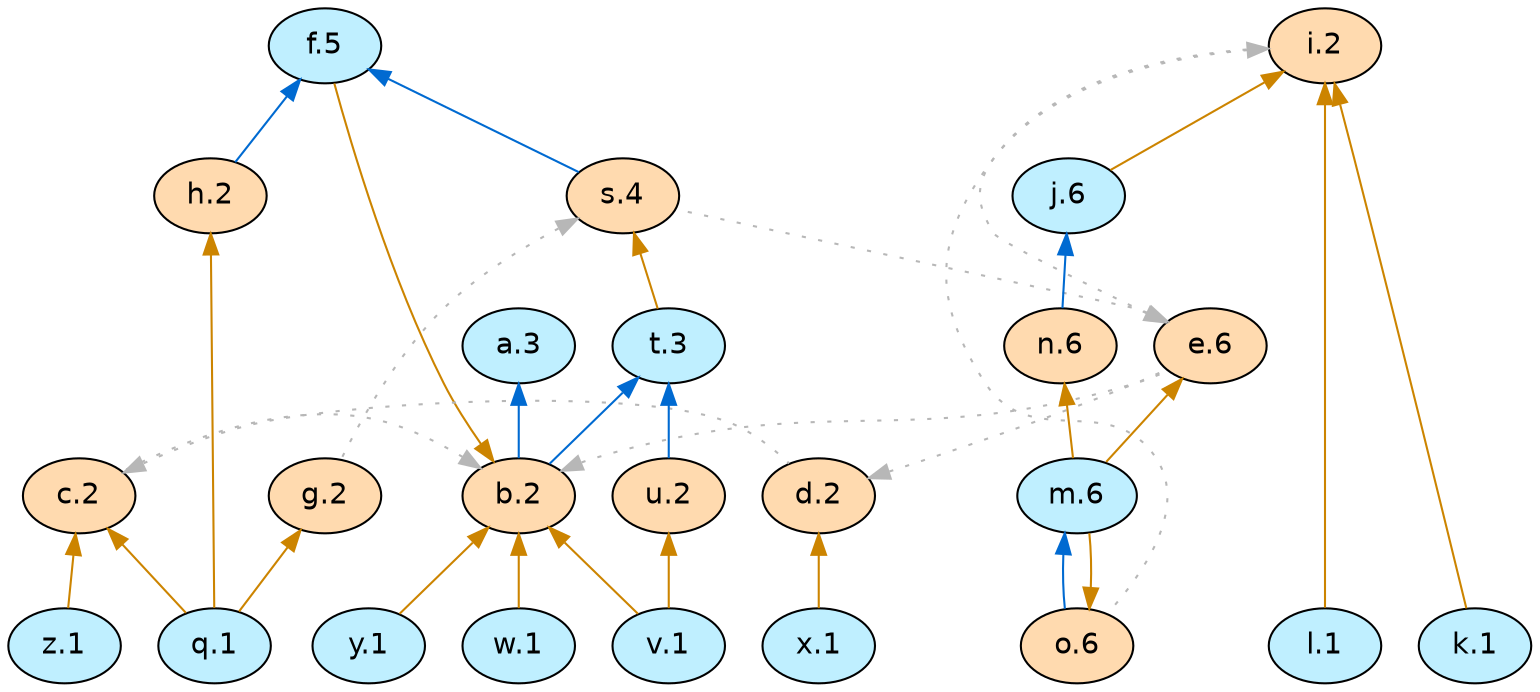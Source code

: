 digraph G {
  rankdir="TB"
  node [shape=oval style=filled fontname=Helvetica fontsize=14]
  node [fillcolor="#ffdaaf" fontcolor="#000000"] 
       b[label="b.2"] 
       c[label="c.2"] 
       d[label="d.2"] 
       e[label="e.6"] 
       s[label="s.4"] 
       g[label="g.2"] 
       h[label="h.2"] 
       i[label="i.2"] 
       o[label="o.6"] 
       n[label="n.6"] 
       u[label="u.2"]
  node [fillcolor="#bfefff" fontcolor="#000000"] 
       a[label="a.3"] 
       t[label="t.3"] 
       f[label="f.5"] 
       j[label="j.6"] 
       k[label="k.1"] 
       l[label="l.1"] 
       m[label="m.6"] 
       q[label="q.1"] 
       v[label="v.1"] 
       w[label="w.1"] 
       x[label="x.1"] 
       y[label="y.1"] 
       z[label="z.1"]
  edge [dir=back color="#006ad1" style="solid"]
        "a" -> "b" 
        "t" -> "b" 
        "f" -> "h" 
        "j" -> "n" 
        "m" -> "o" 
        "f" -> "s" 
        "t" -> "u" 
  edge [dir=back color="#cc8400" style="solid"]
        "b" -> "f" 
        "i" -> "j" 
        "i" -> "k" 
        "i" -> "l" 
        "e" -> "m" 
        "o" -> "m" 
        "n" -> "m" 
        "g" -> "q" 
        "h" -> "q" 
        "c" -> "q" 
        "s" -> "t" 
        "b" -> "v" 
        "u" -> "v" 
        "b" -> "w" 
        "d" -> "x" 
        "b" -> "y" 
        "c" -> "z" 
  edge [dir=back color="#b7b7b7" style="dotted" constraint=false]
        "b" -> "c" 
        "c" -> "d" 
        "b" -> "e" 
        "d" -> "e" 
        "s" -> "g" 
        "e" -> "i" 
        "i" -> "o" 
        "e" -> "s" 

  {rank = max k l q v w x y z}
  {rank = min f}
}